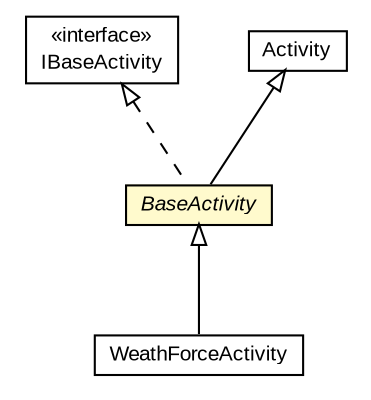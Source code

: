 #!/usr/local/bin/dot
#
# Class diagram 
# Generated by UMLGraph version R5_6-24-gf6e263 (http://www.umlgraph.org/)
#

digraph G {
	edge [fontname="arial",fontsize=10,labelfontname="arial",labelfontsize=10];
	node [fontname="arial",fontsize=10,shape=plaintext];
	nodesep=0.25;
	ranksep=0.5;
	// org.osmdroid.bugtestfragments.WeathForceActivity
	c8703 [label=<<table title="org.osmdroid.bugtestfragments.WeathForceActivity" border="0" cellborder="1" cellspacing="0" cellpadding="2" port="p" href="../bugtestfragments/WeathForceActivity.html">
		<tr><td><table border="0" cellspacing="0" cellpadding="1">
<tr><td align="center" balign="center"> WeathForceActivity </td></tr>
		</table></td></tr>
		</table>>, URL="../bugtestfragments/WeathForceActivity.html", fontname="arial", fontcolor="black", fontsize=10.0];
	// org.osmdroid.model.BaseActivity
	c8733 [label=<<table title="org.osmdroid.model.BaseActivity" border="0" cellborder="1" cellspacing="0" cellpadding="2" port="p" bgcolor="lemonChiffon" href="./BaseActivity.html">
		<tr><td><table border="0" cellspacing="0" cellpadding="1">
<tr><td align="center" balign="center"><font face="arial italic"> BaseActivity </font></td></tr>
		</table></td></tr>
		</table>>, URL="./BaseActivity.html", fontname="arial", fontcolor="black", fontsize=10.0];
	// org.osmdroid.model.IBaseActivity
	c8734 [label=<<table title="org.osmdroid.model.IBaseActivity" border="0" cellborder="1" cellspacing="0" cellpadding="2" port="p" href="./IBaseActivity.html">
		<tr><td><table border="0" cellspacing="0" cellpadding="1">
<tr><td align="center" balign="center"> &#171;interface&#187; </td></tr>
<tr><td align="center" balign="center"> IBaseActivity </td></tr>
		</table></td></tr>
		</table>>, URL="./IBaseActivity.html", fontname="arial", fontcolor="black", fontsize=10.0];
	//org.osmdroid.bugtestfragments.WeathForceActivity extends org.osmdroid.model.BaseActivity
	c8733:p -> c8703:p [dir=back,arrowtail=empty];
	//org.osmdroid.model.BaseActivity extends android.app.Activity
	c8911:p -> c8733:p [dir=back,arrowtail=empty];
	//org.osmdroid.model.BaseActivity implements org.osmdroid.model.IBaseActivity
	c8734:p -> c8733:p [dir=back,arrowtail=empty,style=dashed];
	// android.app.Activity
	c8911 [label=<<table title="android.app.Activity" border="0" cellborder="1" cellspacing="0" cellpadding="2" port="p" href="http://java.sun.com/j2se/1.4.2/docs/api/android/app/Activity.html">
		<tr><td><table border="0" cellspacing="0" cellpadding="1">
<tr><td align="center" balign="center"> Activity </td></tr>
		</table></td></tr>
		</table>>, URL="http://java.sun.com/j2se/1.4.2/docs/api/android/app/Activity.html", fontname="arial", fontcolor="black", fontsize=10.0];
}

